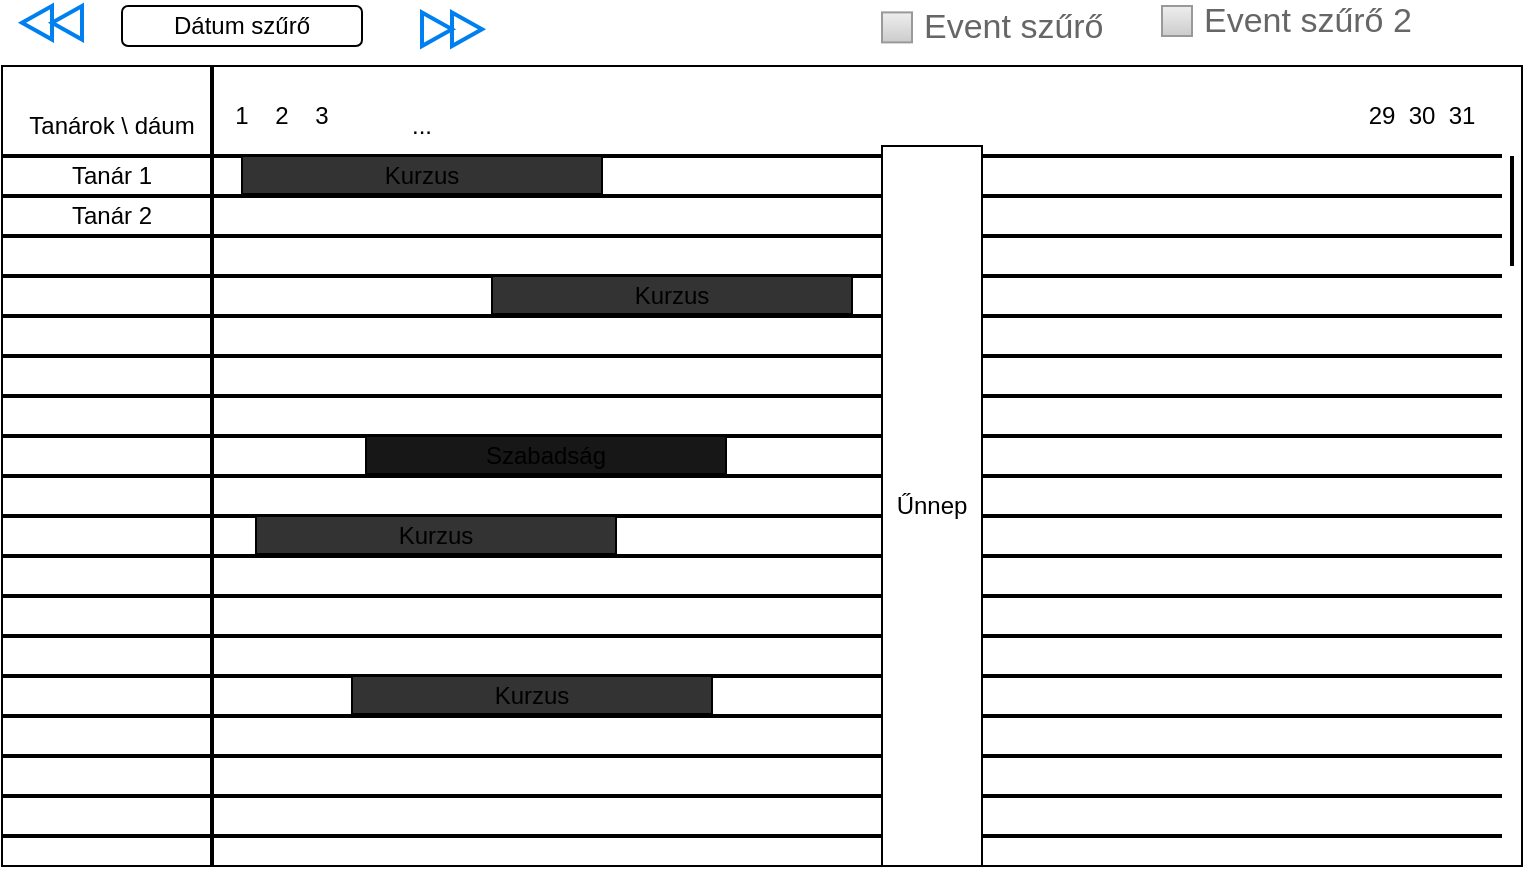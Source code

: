 <mxfile version="24.1.0" type="device">
  <diagram name="Page-1" id="n2CTTpIkm5kQyKFoy-F0">
    <mxGraphModel dx="1434" dy="879" grid="1" gridSize="10" guides="1" tooltips="1" connect="1" arrows="1" fold="1" page="1" pageScale="1" pageWidth="850" pageHeight="1100" math="0" shadow="0">
      <root>
        <mxCell id="0" />
        <mxCell id="1" parent="0" />
        <mxCell id="WF_QrhsXUXibcvJfiXmi-1" value="" style="rounded=0;whiteSpace=wrap;html=1;" vertex="1" parent="1">
          <mxGeometry x="60" y="150" width="760" height="400" as="geometry" />
        </mxCell>
        <mxCell id="WF_QrhsXUXibcvJfiXmi-2" value="Dátum szűrő" style="rounded=1;whiteSpace=wrap;html=1;" vertex="1" parent="1">
          <mxGeometry x="120" y="120" width="120" height="20" as="geometry" />
        </mxCell>
        <mxCell id="WF_QrhsXUXibcvJfiXmi-3" value="" style="html=1;verticalLabelPosition=bottom;align=center;labelBackgroundColor=#ffffff;verticalAlign=top;strokeWidth=2;strokeColor=#0080F0;shadow=0;dashed=0;shape=mxgraph.ios7.icons.forward;" vertex="1" parent="1">
          <mxGeometry x="270" y="123.2" width="30" height="16.8" as="geometry" />
        </mxCell>
        <mxCell id="WF_QrhsXUXibcvJfiXmi-4" value="" style="html=1;verticalLabelPosition=bottom;align=center;labelBackgroundColor=#ffffff;verticalAlign=top;strokeWidth=2;strokeColor=#0080F0;shadow=0;dashed=0;shape=mxgraph.ios7.icons.backward;" vertex="1" parent="1">
          <mxGeometry x="70" y="120" width="30" height="16.8" as="geometry" />
        </mxCell>
        <mxCell id="WF_QrhsXUXibcvJfiXmi-5" value="Event szűrő" style="strokeWidth=1;shadow=0;dashed=0;align=center;html=1;shape=mxgraph.mockup.forms.rrect;rSize=0;fillColor=#eeeeee;strokeColor=#999999;gradientColor=#cccccc;align=left;spacingLeft=4;fontSize=17;fontColor=#666666;labelPosition=right;" vertex="1" parent="1">
          <mxGeometry x="500" y="123.2" width="15" height="15" as="geometry" />
        </mxCell>
        <mxCell id="WF_QrhsXUXibcvJfiXmi-10" value="Event szűrő 2" style="strokeWidth=1;shadow=0;dashed=0;align=center;html=1;shape=mxgraph.mockup.forms.rrect;rSize=0;fillColor=#eeeeee;strokeColor=#999999;gradientColor=#cccccc;align=left;spacingLeft=4;fontSize=17;fontColor=#666666;labelPosition=right;" vertex="1" parent="1">
          <mxGeometry x="640" y="120.0" width="15" height="15" as="geometry" />
        </mxCell>
        <mxCell id="WF_QrhsXUXibcvJfiXmi-13" value="" style="line;strokeWidth=2;html=1;" vertex="1" parent="1">
          <mxGeometry x="60" y="190" width="750" height="10" as="geometry" />
        </mxCell>
        <mxCell id="WF_QrhsXUXibcvJfiXmi-14" value="" style="line;strokeWidth=2;html=1;" vertex="1" parent="1">
          <mxGeometry x="60" y="210" width="750" height="10" as="geometry" />
        </mxCell>
        <mxCell id="WF_QrhsXUXibcvJfiXmi-15" value="" style="line;strokeWidth=2;html=1;" vertex="1" parent="1">
          <mxGeometry x="60" y="230" width="750" height="10" as="geometry" />
        </mxCell>
        <mxCell id="WF_QrhsXUXibcvJfiXmi-16" value="" style="line;strokeWidth=2;html=1;" vertex="1" parent="1">
          <mxGeometry x="60" y="230" width="750" height="10" as="geometry" />
        </mxCell>
        <mxCell id="WF_QrhsXUXibcvJfiXmi-17" value="" style="line;strokeWidth=2;html=1;" vertex="1" parent="1">
          <mxGeometry x="60" y="250" width="750" height="10" as="geometry" />
        </mxCell>
        <mxCell id="WF_QrhsXUXibcvJfiXmi-18" value="" style="line;strokeWidth=2;html=1;" vertex="1" parent="1">
          <mxGeometry x="60" y="250" width="750" height="10" as="geometry" />
        </mxCell>
        <mxCell id="WF_QrhsXUXibcvJfiXmi-19" value="" style="line;strokeWidth=2;html=1;" vertex="1" parent="1">
          <mxGeometry x="60" y="270" width="750" height="10" as="geometry" />
        </mxCell>
        <mxCell id="WF_QrhsXUXibcvJfiXmi-20" value="" style="line;strokeWidth=2;html=1;" vertex="1" parent="1">
          <mxGeometry x="60" y="290" width="750" height="10" as="geometry" />
        </mxCell>
        <mxCell id="WF_QrhsXUXibcvJfiXmi-21" value="" style="line;strokeWidth=2;html=1;" vertex="1" parent="1">
          <mxGeometry x="60" y="290" width="750" height="10" as="geometry" />
        </mxCell>
        <mxCell id="WF_QrhsXUXibcvJfiXmi-22" value="" style="line;strokeWidth=2;html=1;" vertex="1" parent="1">
          <mxGeometry x="60" y="310" width="750" height="10" as="geometry" />
        </mxCell>
        <mxCell id="WF_QrhsXUXibcvJfiXmi-23" value="" style="line;strokeWidth=2;html=1;" vertex="1" parent="1">
          <mxGeometry x="60" y="330" width="750" height="10" as="geometry" />
        </mxCell>
        <mxCell id="WF_QrhsXUXibcvJfiXmi-24" value="" style="line;strokeWidth=2;html=1;" vertex="1" parent="1">
          <mxGeometry x="60" y="350" width="750" height="10" as="geometry" />
        </mxCell>
        <mxCell id="WF_QrhsXUXibcvJfiXmi-25" value="" style="line;strokeWidth=2;html=1;" vertex="1" parent="1">
          <mxGeometry x="60" y="370" width="750" height="10" as="geometry" />
        </mxCell>
        <mxCell id="WF_QrhsXUXibcvJfiXmi-26" value="" style="line;strokeWidth=2;html=1;" vertex="1" parent="1">
          <mxGeometry x="60" y="370" width="750" height="10" as="geometry" />
        </mxCell>
        <mxCell id="WF_QrhsXUXibcvJfiXmi-27" value="" style="line;strokeWidth=2;html=1;" vertex="1" parent="1">
          <mxGeometry x="60" y="390" width="750" height="10" as="geometry" />
        </mxCell>
        <mxCell id="WF_QrhsXUXibcvJfiXmi-28" value="" style="line;strokeWidth=2;html=1;" vertex="1" parent="1">
          <mxGeometry x="60" y="410" width="750" height="10" as="geometry" />
        </mxCell>
        <mxCell id="WF_QrhsXUXibcvJfiXmi-29" value="" style="line;strokeWidth=2;html=1;" vertex="1" parent="1">
          <mxGeometry x="60" y="430" width="750" height="10" as="geometry" />
        </mxCell>
        <mxCell id="WF_QrhsXUXibcvJfiXmi-30" value="" style="line;strokeWidth=2;html=1;" vertex="1" parent="1">
          <mxGeometry x="60" y="450" width="750" height="10" as="geometry" />
        </mxCell>
        <mxCell id="WF_QrhsXUXibcvJfiXmi-31" value="" style="line;strokeWidth=2;html=1;" vertex="1" parent="1">
          <mxGeometry x="60" y="470" width="750" height="10" as="geometry" />
        </mxCell>
        <mxCell id="WF_QrhsXUXibcvJfiXmi-32" value="" style="line;strokeWidth=2;html=1;" vertex="1" parent="1">
          <mxGeometry x="60" y="490" width="750" height="10" as="geometry" />
        </mxCell>
        <mxCell id="WF_QrhsXUXibcvJfiXmi-33" value="" style="line;strokeWidth=2;html=1;" vertex="1" parent="1">
          <mxGeometry x="60" y="510" width="750" height="10" as="geometry" />
        </mxCell>
        <mxCell id="WF_QrhsXUXibcvJfiXmi-34" value="" style="line;strokeWidth=2;html=1;" vertex="1" parent="1">
          <mxGeometry x="60" y="530" width="750" height="10" as="geometry" />
        </mxCell>
        <mxCell id="WF_QrhsXUXibcvJfiXmi-35" value="" style="line;strokeWidth=2;direction=south;html=1;" vertex="1" parent="1">
          <mxGeometry x="810" y="195" width="10" height="55" as="geometry" />
        </mxCell>
        <mxCell id="WF_QrhsXUXibcvJfiXmi-36" value="" style="line;strokeWidth=2;direction=south;html=1;" vertex="1" parent="1">
          <mxGeometry x="160" y="150" width="10" height="400" as="geometry" />
        </mxCell>
        <mxCell id="WF_QrhsXUXibcvJfiXmi-37" value="Tanárok \ dáum" style="text;html=1;align=center;verticalAlign=middle;whiteSpace=wrap;rounded=0;" vertex="1" parent="1">
          <mxGeometry x="70" y="165" width="90" height="30" as="geometry" />
        </mxCell>
        <mxCell id="WF_QrhsXUXibcvJfiXmi-38" value="Tanár 1" style="text;html=1;align=center;verticalAlign=middle;whiteSpace=wrap;rounded=0;" vertex="1" parent="1">
          <mxGeometry x="70" y="190" width="90" height="30" as="geometry" />
        </mxCell>
        <mxCell id="WF_QrhsXUXibcvJfiXmi-39" value="1" style="text;html=1;align=center;verticalAlign=middle;whiteSpace=wrap;rounded=0;" vertex="1" parent="1">
          <mxGeometry x="170" y="160" width="20" height="30" as="geometry" />
        </mxCell>
        <mxCell id="WF_QrhsXUXibcvJfiXmi-40" value="2" style="text;html=1;align=center;verticalAlign=middle;whiteSpace=wrap;rounded=0;" vertex="1" parent="1">
          <mxGeometry x="190" y="160" width="20" height="30" as="geometry" />
        </mxCell>
        <mxCell id="WF_QrhsXUXibcvJfiXmi-41" value="3" style="text;html=1;align=center;verticalAlign=middle;whiteSpace=wrap;rounded=0;" vertex="1" parent="1">
          <mxGeometry x="210" y="160" width="20" height="30" as="geometry" />
        </mxCell>
        <mxCell id="WF_QrhsXUXibcvJfiXmi-42" value="..." style="text;html=1;align=center;verticalAlign=middle;whiteSpace=wrap;rounded=0;" vertex="1" parent="1">
          <mxGeometry x="260" y="165" width="20" height="30" as="geometry" />
        </mxCell>
        <mxCell id="WF_QrhsXUXibcvJfiXmi-44" value="29" style="text;html=1;align=center;verticalAlign=middle;whiteSpace=wrap;rounded=0;" vertex="1" parent="1">
          <mxGeometry x="740" y="160" width="20" height="30" as="geometry" />
        </mxCell>
        <mxCell id="WF_QrhsXUXibcvJfiXmi-45" value="30" style="text;html=1;align=center;verticalAlign=middle;whiteSpace=wrap;rounded=0;" vertex="1" parent="1">
          <mxGeometry x="760" y="160" width="20" height="30" as="geometry" />
        </mxCell>
        <mxCell id="WF_QrhsXUXibcvJfiXmi-46" value="31" style="text;html=1;align=center;verticalAlign=middle;whiteSpace=wrap;rounded=0;" vertex="1" parent="1">
          <mxGeometry x="780" y="160" width="20" height="30" as="geometry" />
        </mxCell>
        <mxCell id="WF_QrhsXUXibcvJfiXmi-47" value="Kurzus&lt;span style=&quot;color: rgba(0, 0, 0, 0); font-family: monospace; font-size: 0px; text-align: start; text-wrap: nowrap;&quot;&gt;%3CmxGraphModel%3E%3Croot%3E%3CmxCell%20id%3D%220%22%2F%3E%3CmxCell%20id%3D%221%22%20parent%3D%220%22%2F%3E%3CmxCell%20id%3D%222%22%20value%3D%221%22%20style%3D%22text%3Bhtml%3D1%3Balign%3Dcenter%3BverticalAlign%3Dmiddle%3BwhiteSpace%3Dwrap%3Brounded%3D0%3B%22%20vertex%3D%221%22%20parent%3D%221%22%3E%3CmxGeometry%20x%3D%22180%22%20y%3D%22170%22%20width%3D%2220%22%20height%3D%2230%22%20as%3D%22geometry%22%2F%3E%3C%2FmxCell%3E%3CmxCell%20id%3D%223%22%20value%3D%222%22%20style%3D%22text%3Bhtml%3D1%3Balign%3Dcenter%3BverticalAlign%3Dmiddle%3BwhiteSpace%3Dwrap%3Brounded%3D0%3B%22%20vertex%3D%221%22%20parent%3D%221%22%3E%3CmxGeometry%20x%3D%22200%22%20y%3D%22170%22%20width%3D%2220%22%20height%3D%2230%22%20as%3D%22geometry%22%2F%3E%3C%2FmxCell%3E%3CmxCell%20id%3D%224%22%20value%3D%223%22%20style%3D%22text%3Bhtml%3D1%3Balign%3Dcenter%3BverticalAlign%3Dmiddle%3BwhiteSpace%3Dwrap%3Brounded%3D0%3B%22%20vertex%3D%221%22%20parent%3D%221%22%3E%3CmxGeometry%20x%3D%22220%22%20y%3D%22170%22%20width%3D%2220%22%20height%3D%2230%22%20as%3D%22geometry%22%2F%3E%3C%2FmxCell%3E%3C%2Froot%3E%3C%2FmxGraphModel%3E&lt;/span&gt;" style="rounded=0;whiteSpace=wrap;html=1;fillColor=#333333;" vertex="1" parent="1">
          <mxGeometry x="180" y="195" width="180" height="19" as="geometry" />
        </mxCell>
        <mxCell id="WF_QrhsXUXibcvJfiXmi-48" value="Kurzus&lt;span style=&quot;color: rgba(0, 0, 0, 0); font-family: monospace; font-size: 0px; text-align: start; text-wrap: nowrap;&quot;&gt;%3CmxGraphModel%3E%3Croot%3E%3CmxCell%20id%3D%220%22%2F%3E%3CmxCell%20id%3D%221%22%20parent%3D%220%22%2F%3E%3CmxCell%20id%3D%222%22%20value%3D%221%22%20style%3D%22text%3Bhtml%3D1%3Balign%3Dcenter%3BverticalAlign%3Dmiddle%3BwhiteSpace%3Dwrap%3Brounded%3D0%3B%22%20vertex%3D%221%22%20parent%3D%221%22%3E%3CmxGeometry%20x%3D%22180%22%20y%3D%22170%22%20width%3D%2220%22%20height%3D%2230%22%20as%3D%22geometry%22%2F%3E%3C%2FmxCell%3E%3CmxCell%20id%3D%223%22%20value%3D%222%22%20style%3D%22text%3Bhtml%3D1%3Balign%3Dcenter%3BverticalAlign%3Dmiddle%3BwhiteSpace%3Dwrap%3Brounded%3D0%3B%22%20vertex%3D%221%22%20parent%3D%221%22%3E%3CmxGeometry%20x%3D%22200%22%20y%3D%22170%22%20width%3D%2220%22%20height%3D%2230%22%20as%3D%22geometry%22%2F%3E%3C%2FmxCell%3E%3CmxCell%20id%3D%224%22%20value%3D%223%22%20style%3D%22text%3Bhtml%3D1%3Balign%3Dcenter%3BverticalAlign%3Dmiddle%3BwhiteSpace%3Dwrap%3Brounded%3D0%3B%22%20vertex%3D%221%22%20parent%3D%221%22%3E%3CmxGeometry%20x%3D%22220%22%20y%3D%22170%22%20width%3D%2220%22%20height%3D%2230%22%20as%3D%22geometry%22%2F%3E%3C%2FmxCell%3E%3C%2Froot%3E%3C%2FmxGraphModel%3E&lt;/span&gt;" style="rounded=0;whiteSpace=wrap;html=1;fillColor=#333333;" vertex="1" parent="1">
          <mxGeometry x="305" y="255" width="180" height="19" as="geometry" />
        </mxCell>
        <mxCell id="WF_QrhsXUXibcvJfiXmi-49" value="Kurzus&lt;span style=&quot;color: rgba(0, 0, 0, 0); font-family: monospace; font-size: 0px; text-align: start; text-wrap: nowrap;&quot;&gt;%3CmxGraphModel%3E%3Croot%3E%3CmxCell%20id%3D%220%22%2F%3E%3CmxCell%20id%3D%221%22%20parent%3D%220%22%2F%3E%3CmxCell%20id%3D%222%22%20value%3D%221%22%20style%3D%22text%3Bhtml%3D1%3Balign%3Dcenter%3BverticalAlign%3Dmiddle%3BwhiteSpace%3Dwrap%3Brounded%3D0%3B%22%20vertex%3D%221%22%20parent%3D%221%22%3E%3CmxGeometry%20x%3D%22180%22%20y%3D%22170%22%20width%3D%2220%22%20height%3D%2230%22%20as%3D%22geometry%22%2F%3E%3C%2FmxCell%3E%3CmxCell%20id%3D%223%22%20value%3D%222%22%20style%3D%22text%3Bhtml%3D1%3Balign%3Dcenter%3BverticalAlign%3Dmiddle%3BwhiteSpace%3Dwrap%3Brounded%3D0%3B%22%20vertex%3D%221%22%20parent%3D%221%22%3E%3CmxGeometry%20x%3D%22200%22%20y%3D%22170%22%20width%3D%2220%22%20height%3D%2230%22%20as%3D%22geometry%22%2F%3E%3C%2FmxCell%3E%3CmxCell%20id%3D%224%22%20value%3D%223%22%20style%3D%22text%3Bhtml%3D1%3Balign%3Dcenter%3BverticalAlign%3Dmiddle%3BwhiteSpace%3Dwrap%3Brounded%3D0%3B%22%20vertex%3D%221%22%20parent%3D%221%22%3E%3CmxGeometry%20x%3D%22220%22%20y%3D%22170%22%20width%3D%2220%22%20height%3D%2230%22%20as%3D%22geometry%22%2F%3E%3C%2FmxCell%3E%3C%2Froot%3E%3C%2FmxGraphModel%3E&lt;/span&gt;" style="rounded=0;whiteSpace=wrap;html=1;fillColor=#333333;" vertex="1" parent="1">
          <mxGeometry x="187" y="375" width="180" height="19" as="geometry" />
        </mxCell>
        <mxCell id="WF_QrhsXUXibcvJfiXmi-51" value="Kurzus&lt;span style=&quot;color: rgba(0, 0, 0, 0); font-family: monospace; font-size: 0px; text-align: start; text-wrap: nowrap;&quot;&gt;%3CmxGraphModel%3E%3Croot%3E%3CmxCell%20id%3D%220%22%2F%3E%3CmxCell%20id%3D%221%22%20parent%3D%220%22%2F%3E%3CmxCell%20id%3D%222%22%20value%3D%221%22%20style%3D%22text%3Bhtml%3D1%3Balign%3Dcenter%3BverticalAlign%3Dmiddle%3BwhiteSpace%3Dwrap%3Brounded%3D0%3B%22%20vertex%3D%221%22%20parent%3D%221%22%3E%3CmxGeometry%20x%3D%22180%22%20y%3D%22170%22%20width%3D%2220%22%20height%3D%2230%22%20as%3D%22geometry%22%2F%3E%3C%2FmxCell%3E%3CmxCell%20id%3D%223%22%20value%3D%222%22%20style%3D%22text%3Bhtml%3D1%3Balign%3Dcenter%3BverticalAlign%3Dmiddle%3BwhiteSpace%3Dwrap%3Brounded%3D0%3B%22%20vertex%3D%221%22%20parent%3D%221%22%3E%3CmxGeometry%20x%3D%22200%22%20y%3D%22170%22%20width%3D%2220%22%20height%3D%2230%22%20as%3D%22geometry%22%2F%3E%3C%2FmxCell%3E%3CmxCell%20id%3D%224%22%20value%3D%223%22%20style%3D%22text%3Bhtml%3D1%3Balign%3Dcenter%3BverticalAlign%3Dmiddle%3BwhiteSpace%3Dwrap%3Brounded%3D0%3B%22%20vertex%3D%221%22%20parent%3D%221%22%3E%3CmxGeometry%20x%3D%22220%22%20y%3D%22170%22%20width%3D%2220%22%20height%3D%2230%22%20as%3D%22geometry%22%2F%3E%3C%2FmxCell%3E%3C%2Froot%3E%3C%2FmxGraphModel%3E&lt;/span&gt;" style="rounded=0;whiteSpace=wrap;html=1;fillColor=#333333;" vertex="1" parent="1">
          <mxGeometry x="235" y="455" width="180" height="19" as="geometry" />
        </mxCell>
        <mxCell id="WF_QrhsXUXibcvJfiXmi-52" value="Szabadság" style="rounded=0;whiteSpace=wrap;html=1;fillColor=#171717;" vertex="1" parent="1">
          <mxGeometry x="242" y="335" width="180" height="19" as="geometry" />
        </mxCell>
        <mxCell id="WF_QrhsXUXibcvJfiXmi-54" value="Űnnep" style="rounded=0;whiteSpace=wrap;html=1;" vertex="1" parent="1">
          <mxGeometry x="500" y="190" width="50" height="360" as="geometry" />
        </mxCell>
        <mxCell id="WF_QrhsXUXibcvJfiXmi-55" value="Tanár 2" style="text;html=1;align=center;verticalAlign=middle;whiteSpace=wrap;rounded=0;" vertex="1" parent="1">
          <mxGeometry x="70" y="210" width="90" height="30" as="geometry" />
        </mxCell>
      </root>
    </mxGraphModel>
  </diagram>
</mxfile>
